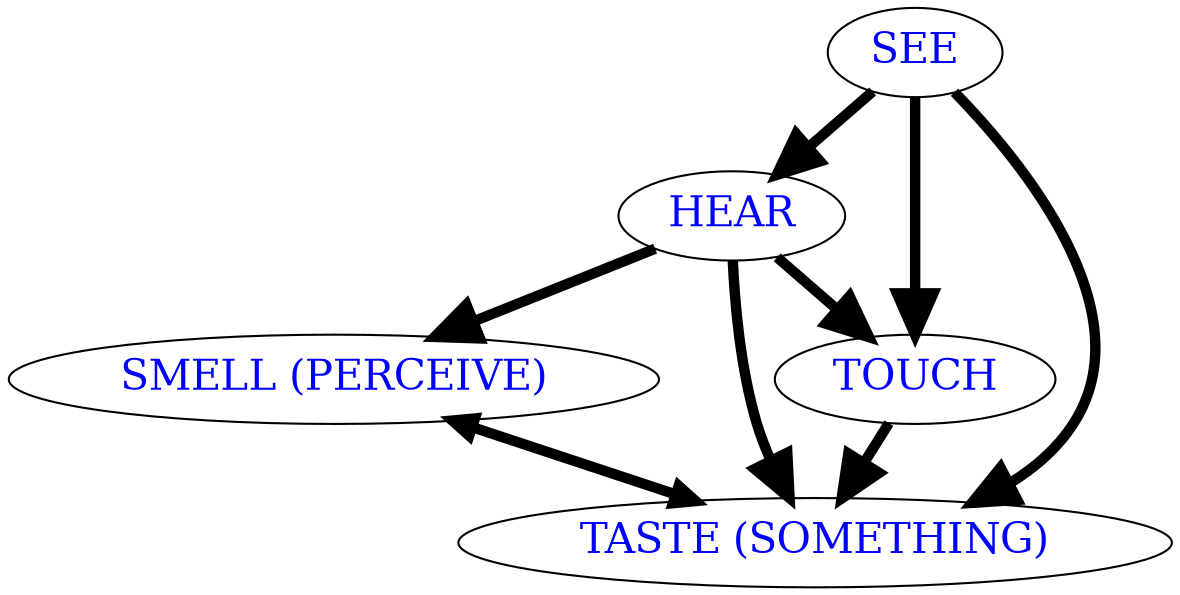digraph CausalGraph
{
  splines=true;
  node [fontcolor=blue, fontsize=20];
  "HEAR" [pos="3.0,4.0!"];
  "SEE" [pos="1.0,2.0!"];
  "SMELL (PERCEIVE)" [pos="8.0,4.0!"];
  "TASTE (SOMETHING)" [pos="8.0,0.0!"];
  "TOUCH" [pos="4.0,2.0!"];
subgraph undirected
{
  edge [dir=none];
}
subgraph bidirected
{
  edge [dir=both];
  "SMELL (PERCEIVE)" -> "TASTE (SOMETHING)" [color="#000000ff",penwidth="5"];
}
subgraph directed
{
  edge [arrowsize=2];
  "HEAR" -> "SMELL (PERCEIVE)" [color="#000000ff",penwidth="5"];
  "HEAR" -> "TASTE (SOMETHING)" [color="#000000ff",penwidth="5"];
  "HEAR" -> "TOUCH" [color="#000000ff",penwidth="5"];
  "SEE" -> "HEAR" [color="#000000ff",penwidth="5"];
  "SEE" -> "TASTE (SOMETHING)" [color="#000000ff",penwidth="5"];
  "SEE" -> "TOUCH" [color="#000000ff",penwidth="5"];
  "TOUCH" -> "TASTE (SOMETHING)" [color="#000000ff",penwidth="5"];
}
subgraph directedPreset
{
  edge [arrowsize=2];
}
}

